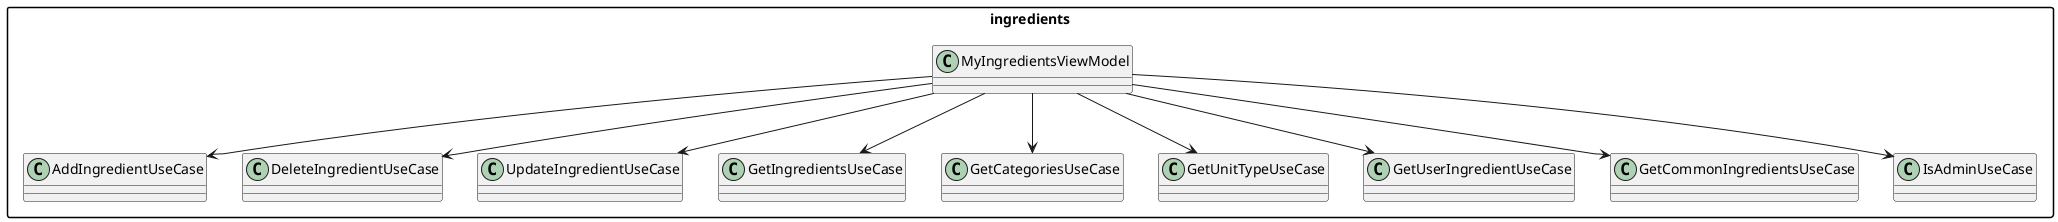 @startuml
' ============================
' Módulo: ingredients
' ============================
top to bottom direction
skinparam packageStyle rectangle
skinparam classAttributeIconSize 0

package ingredients {
  class MyIngredientsViewModel
  class AddIngredientUseCase
  class DeleteIngredientUseCase
  class UpdateIngredientUseCase
  class GetIngredientsUseCase
  class GetCategoriesUseCase
  class GetUnitTypeUseCase
  class GetUserIngredientUseCase
  class GetCommonIngredientsUseCase
  class IsAdminUseCase
}

MyIngredientsViewModel --> AddIngredientUseCase
MyIngredientsViewModel --> DeleteIngredientUseCase
MyIngredientsViewModel --> UpdateIngredientUseCase
MyIngredientsViewModel --> GetIngredientsUseCase
MyIngredientsViewModel --> GetCategoriesUseCase
MyIngredientsViewModel --> GetUnitTypeUseCase
MyIngredientsViewModel --> GetUserIngredientUseCase
MyIngredientsViewModel --> GetCommonIngredientsUseCase
MyIngredientsViewModel --> IsAdminUseCase
@enduml


@startuml
' ============================
' Módulo: pantry
' ============================
top to bottom direction
skinparam packageStyle rectangle
skinparam classAttributeIconSize 0

package pantry {
  class PantryIngredientsViewModel
  class GetUserPantryIngredientsUseCase
  class AddUserPantryIngredientUseCase
  class UpdateUserPantryIngredientUseCase
  class DeleteUserPantryIngredientUseCase
  class GetUserPantryIngredientByIngredientIdUseCase
}

PantryIngredientsViewModel --> GetUserPantryIngredientsUseCase
PantryIngredientsViewModel --> AddUserPantryIngredientUseCase
PantryIngredientsViewModel --> UpdateUserPantryIngredientUseCase
PantryIngredientsViewModel --> DeleteUserPantryIngredientUseCase
PantryIngredientsViewModel --> GetUserPantryIngredientByIngredientIdUseCase
@enduml


@startuml
' ============================
' Módulo: recipes
' ============================
top to bottom direction
skinparam packageStyle rectangle
skinparam classAttributeIconSize 0

package recipes {
  class RecipeViewModel
  class MyPendingRecipesViewModel
  class MyRecipesScreenViewModel
  class MyFavoritesRecipesViewModel
  class GetCommonRecipesUseCase
  class AddRecipeUseCase
  class AddRecipeToFavoritesUseCase
  class RemoveRecipeFromFavoritesUseCase
  class AddRecipeToPendingUseCase
  class RemoveRecipeFromPendingUseCase
  class GetFavoritesRecipesUseCase
  class GetPendingRecipesUseCase
  class GetUserRecipeUseCase
  class DeleteRecipeUseCase
  class UpdateRecipeUseCase
  class MarkRecipeAsCookedUseCase
}

RecipeViewModel --> GetCommonRecipesUseCase
RecipeViewModel --> AddRecipeUseCase
RecipeViewModel --> AddRecipeToFavoritesUseCase
RecipeViewModel --> RemoveRecipeFromFavoritesUseCase
RecipeViewModel --> AddRecipeToPendingUseCase
RecipeViewModel --> RemoveRecipeFromPendingUseCase
RecipeViewModel --> GetFavoritesRecipesUseCase
RecipeViewModel --> GetPendingRecipesUseCase
RecipeViewModel --> GetUserRecipeUseCase
RecipeViewModel --> DeleteRecipeUseCase
RecipeViewModel --> UpdateRecipeUseCase
RecipeViewModel --> MarkRecipeAsCookedUseCase
@enduml


@startuml
' ============================
' Módulo: shopping
' ============================
top to bottom direction
skinparam packageStyle rectangle
skinparam classAttributeIconSize 0

package shopping {
  class ShoppingListViewModel
  class MyShoppingHistoryViewModel
  class GetShoppingListsUseCase
  class AddShoppingListUseCase
  class AddIngredientToShoppingListUseCase
  class GetItemsForListUseCase
  class UpdateIngredientCheckedStatusUseCase
  class DeleteItemFromShoppingListUseCase
  class UpdateItemInShoppingListUseCase
  class SaveShoppingHistoryUseCase
  class GetRecentShoppingHistoryUseCase
  class DeleteShoppingHistoryByIdUseCase
  class GetItemsForHistoryUseCase
}

ShoppingListViewModel --> GetShoppingListsUseCase
ShoppingListViewModel --> AddShoppingListUseCase
ShoppingListViewModel --> AddIngredientToShoppingListUseCase
ShoppingListViewModel --> GetItemsForListUseCase
ShoppingListViewModel --> UpdateIngredientCheckedStatusUseCase
ShoppingListViewModel --> DeleteItemFromShoppingListUseCase
ShoppingListViewModel --> UpdateItemInShoppingListUseCase
ShoppingListViewModel --> SaveShoppingHistoryUseCase

MyShoppingHistoryViewModel --> GetRecentShoppingHistoryUseCase
MyShoppingHistoryViewModel --> DeleteShoppingHistoryByIdUseCase
MyShoppingHistoryViewModel --> GetItemsForHistoryUseCase
@enduml
